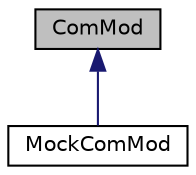 digraph "ComMod"
{
 // LATEX_PDF_SIZE
  edge [fontname="Helvetica",fontsize="10",labelfontname="Helvetica",labelfontsize="10"];
  node [fontname="Helvetica",fontsize="10",shape=record];
  Node1 [label="ComMod",height=0.2,width=0.4,color="black", fillcolor="grey75", style="filled", fontcolor="black",tooltip="The ComMod class duplicates the data structures in the Fortran COMMOD module defined in MOD...."];
  Node1 -> Node2 [dir="back",color="midnightblue",fontsize="10",style="solid",fontname="Helvetica"];
  Node2 [label="MockComMod",height=0.2,width=0.4,color="black", fillcolor="white", style="filled",URL="$class_mock_com_mod.html",tooltip=" "];
}
